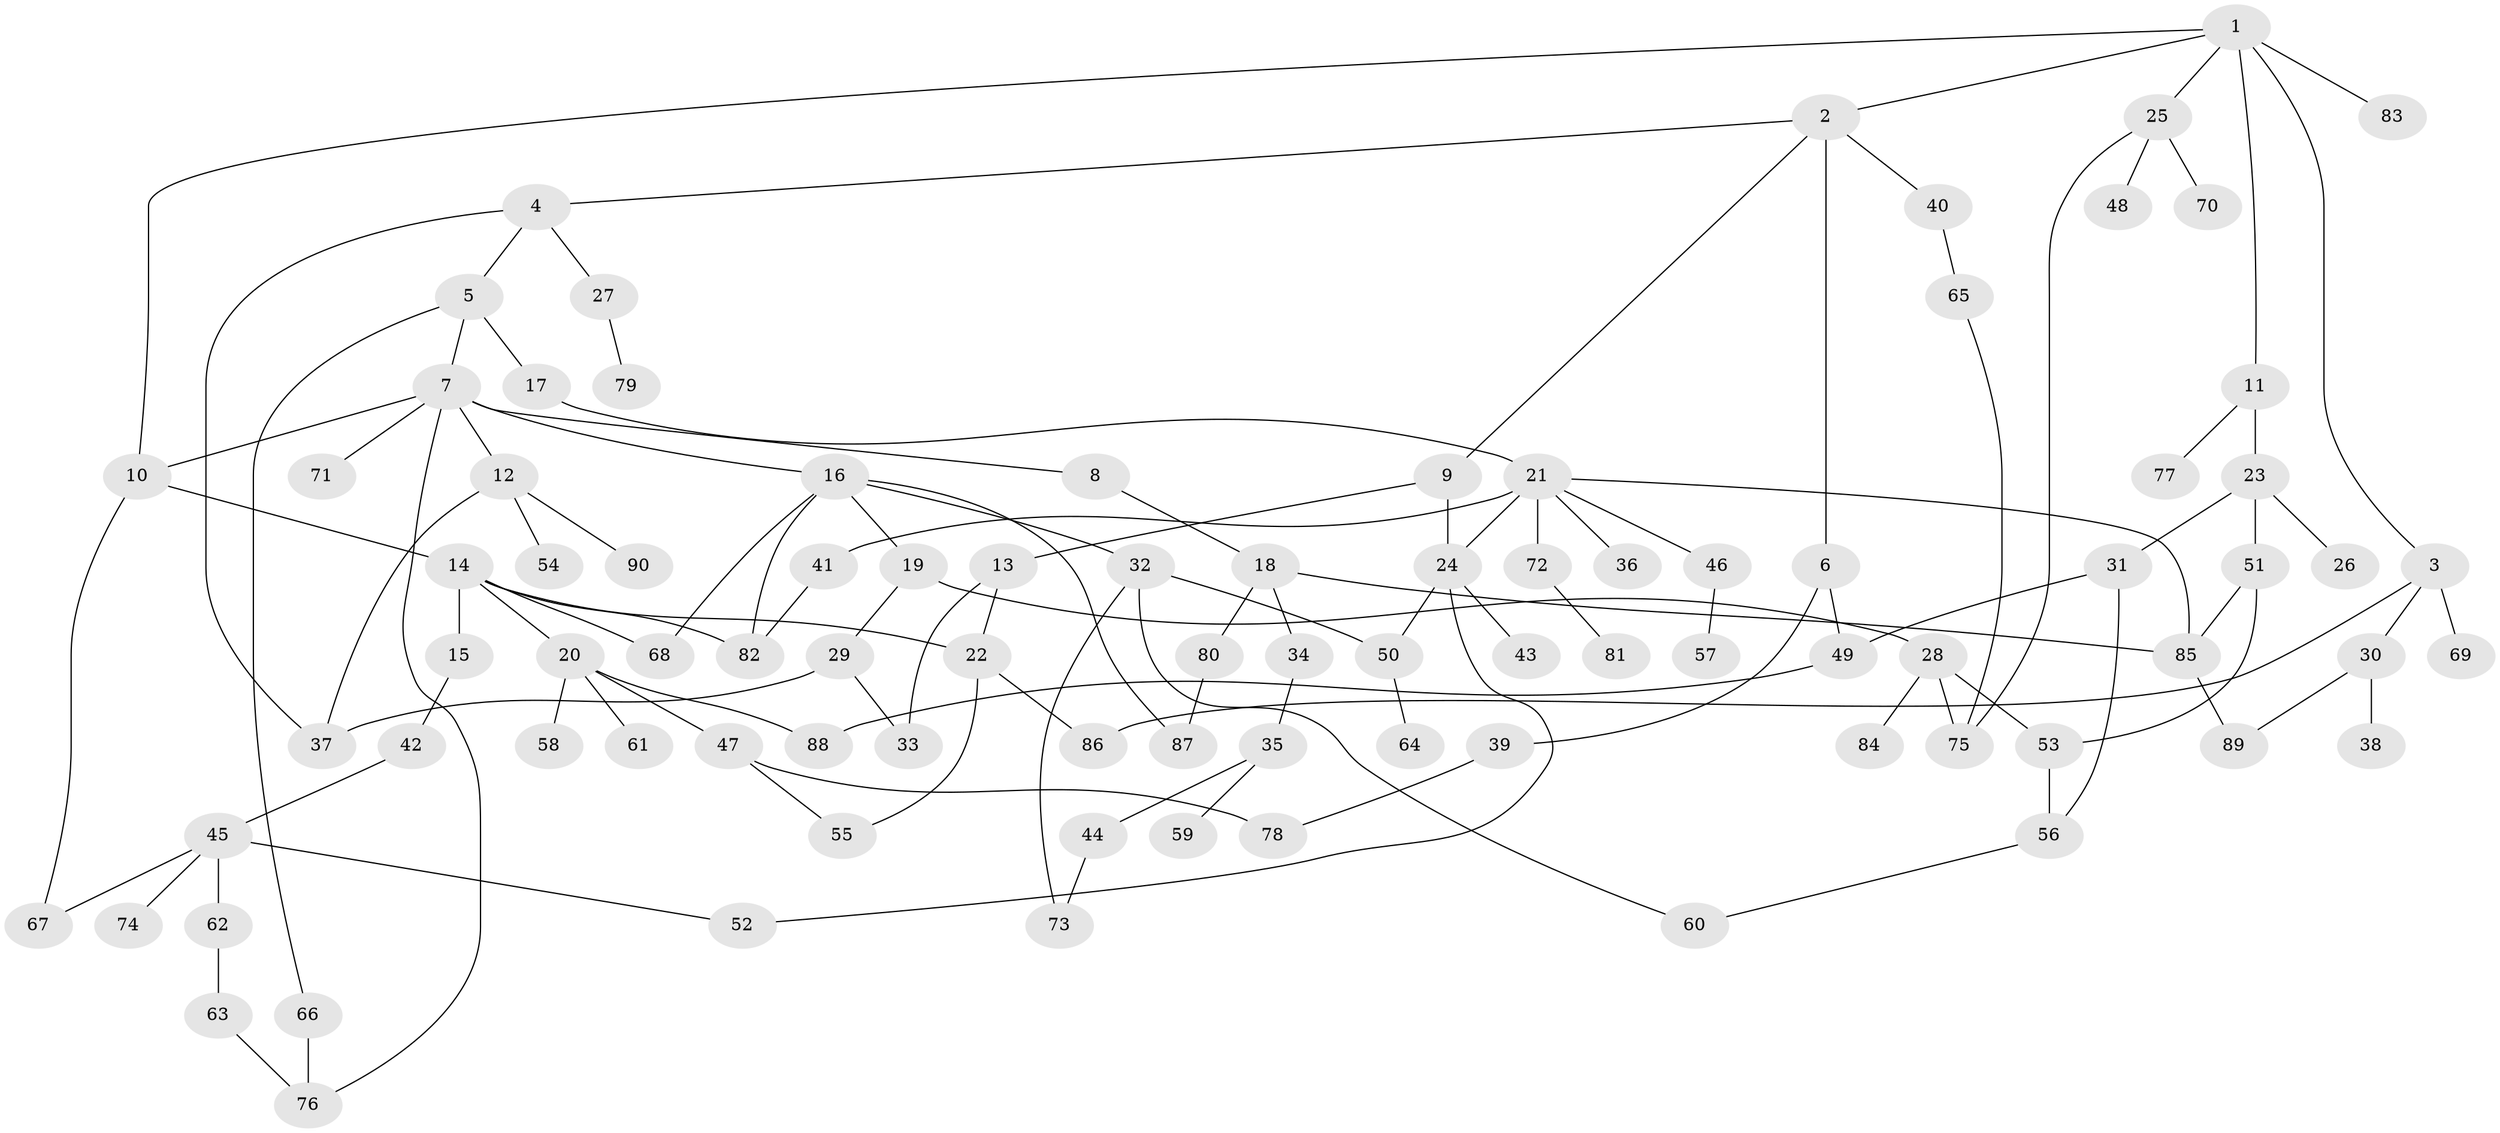 // Generated by graph-tools (version 1.1) at 2025/41/03/09/25 04:41:27]
// undirected, 90 vertices, 118 edges
graph export_dot {
graph [start="1"]
  node [color=gray90,style=filled];
  1;
  2;
  3;
  4;
  5;
  6;
  7;
  8;
  9;
  10;
  11;
  12;
  13;
  14;
  15;
  16;
  17;
  18;
  19;
  20;
  21;
  22;
  23;
  24;
  25;
  26;
  27;
  28;
  29;
  30;
  31;
  32;
  33;
  34;
  35;
  36;
  37;
  38;
  39;
  40;
  41;
  42;
  43;
  44;
  45;
  46;
  47;
  48;
  49;
  50;
  51;
  52;
  53;
  54;
  55;
  56;
  57;
  58;
  59;
  60;
  61;
  62;
  63;
  64;
  65;
  66;
  67;
  68;
  69;
  70;
  71;
  72;
  73;
  74;
  75;
  76;
  77;
  78;
  79;
  80;
  81;
  82;
  83;
  84;
  85;
  86;
  87;
  88;
  89;
  90;
  1 -- 2;
  1 -- 3;
  1 -- 11;
  1 -- 25;
  1 -- 83;
  1 -- 10;
  2 -- 4;
  2 -- 6;
  2 -- 9;
  2 -- 40;
  3 -- 30;
  3 -- 69;
  3 -- 86;
  4 -- 5;
  4 -- 27;
  4 -- 37;
  5 -- 7;
  5 -- 17;
  5 -- 66;
  6 -- 39;
  6 -- 49;
  7 -- 8;
  7 -- 10;
  7 -- 12;
  7 -- 16;
  7 -- 71;
  7 -- 76;
  8 -- 18;
  9 -- 13;
  9 -- 24;
  10 -- 14;
  10 -- 67;
  11 -- 23;
  11 -- 77;
  12 -- 37;
  12 -- 54;
  12 -- 90;
  13 -- 22;
  13 -- 33;
  14 -- 15;
  14 -- 20;
  14 -- 22;
  14 -- 68;
  14 -- 82;
  15 -- 42;
  16 -- 19;
  16 -- 32;
  16 -- 68;
  16 -- 82;
  16 -- 87;
  17 -- 21;
  18 -- 34;
  18 -- 80;
  18 -- 85;
  19 -- 28;
  19 -- 29;
  20 -- 47;
  20 -- 58;
  20 -- 61;
  20 -- 88;
  21 -- 36;
  21 -- 41;
  21 -- 46;
  21 -- 72;
  21 -- 24;
  21 -- 85;
  22 -- 55;
  22 -- 86;
  23 -- 26;
  23 -- 31;
  23 -- 51;
  24 -- 43;
  24 -- 50;
  24 -- 52;
  25 -- 48;
  25 -- 70;
  25 -- 75;
  27 -- 79;
  28 -- 53;
  28 -- 75;
  28 -- 84;
  29 -- 33;
  29 -- 37;
  30 -- 38;
  30 -- 89;
  31 -- 49;
  31 -- 56;
  32 -- 60;
  32 -- 73;
  32 -- 50;
  34 -- 35;
  35 -- 44;
  35 -- 59;
  39 -- 78;
  40 -- 65;
  41 -- 82;
  42 -- 45;
  44 -- 73;
  45 -- 62;
  45 -- 74;
  45 -- 67;
  45 -- 52;
  46 -- 57;
  47 -- 78;
  47 -- 55;
  49 -- 88;
  50 -- 64;
  51 -- 53;
  51 -- 85;
  53 -- 56;
  56 -- 60;
  62 -- 63;
  63 -- 76;
  65 -- 75;
  66 -- 76;
  72 -- 81;
  80 -- 87;
  85 -- 89;
}
